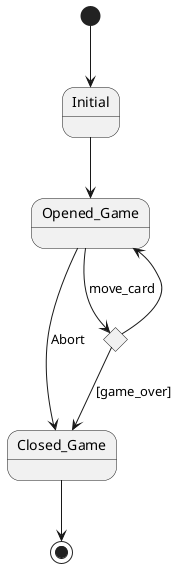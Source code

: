 @startuml
[*] --> Initial

state game_over <<choice>>

Initial --> Opened_Game
Opened_Game -> Closed_Game : Abort
Opened_Game -> game_over : move_card
game_over --> Closed_Game : [game_over]
game_over --> Opened_Game

Closed_Game --> [*]

@enduml
